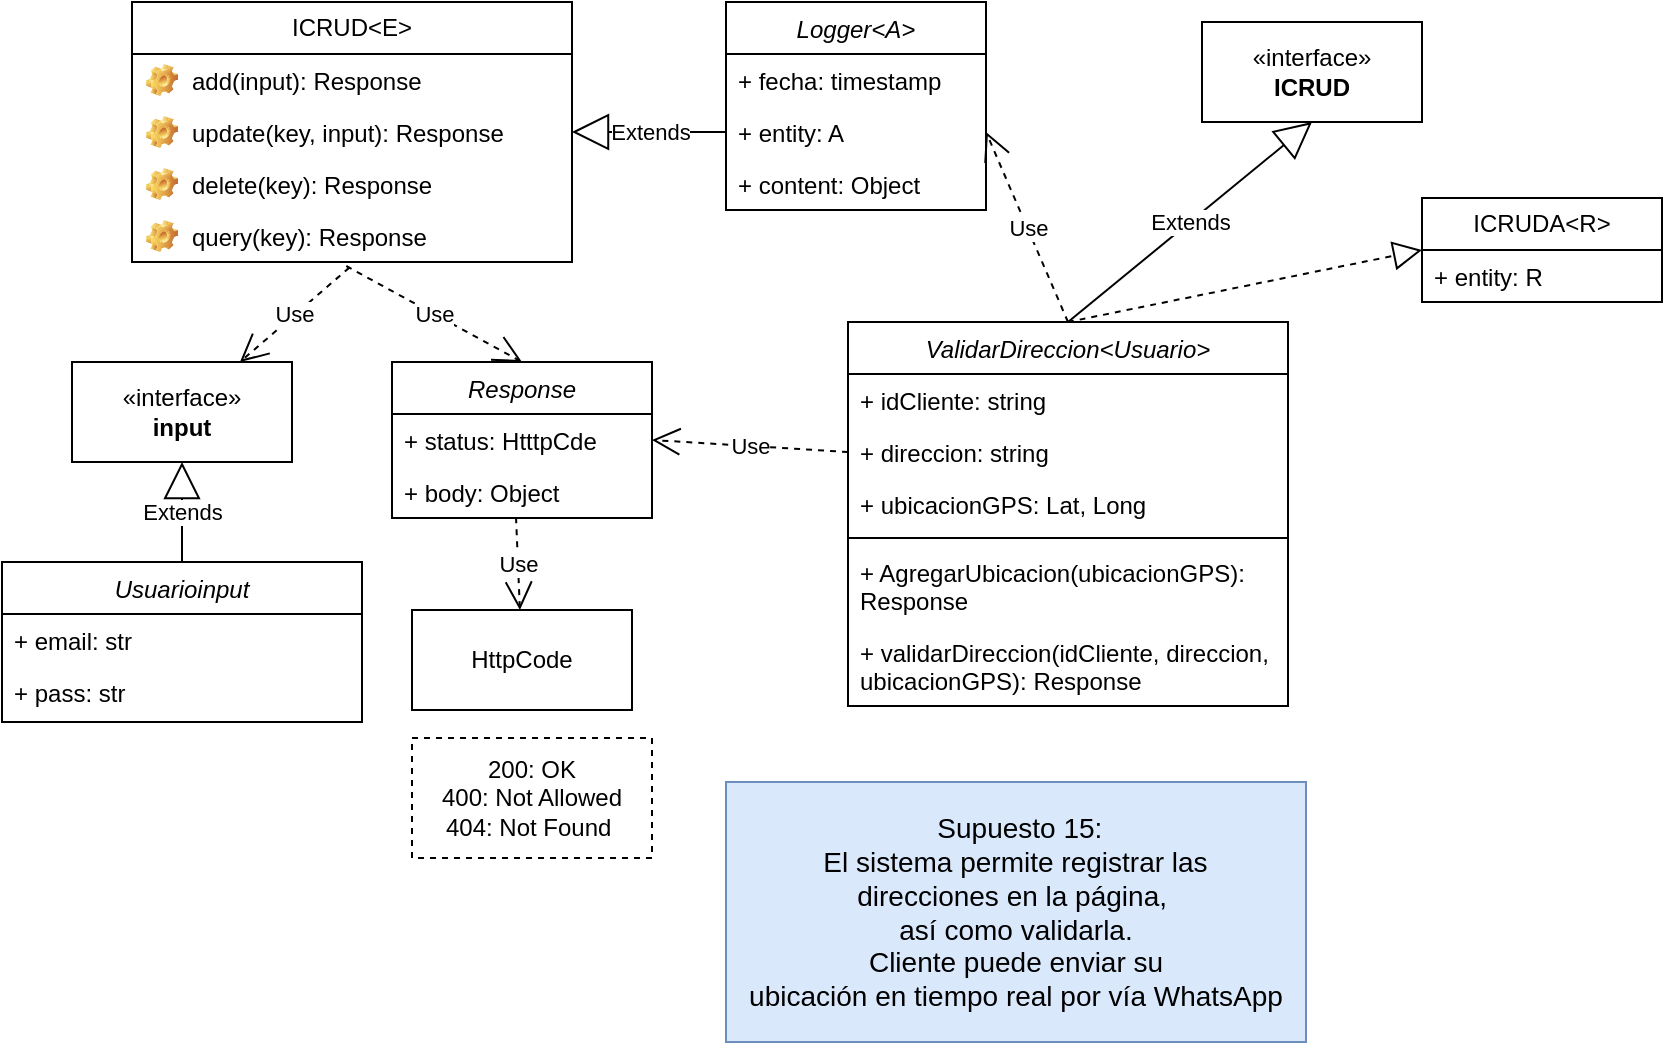 <mxfile version="28.2.7">
  <diagram id="C5RBs43oDa-KdzZeNtuy" name="Page-1">
    <mxGraphModel dx="1426" dy="698" grid="1" gridSize="10" guides="1" tooltips="1" connect="1" arrows="1" fold="1" page="1" pageScale="1" pageWidth="827" pageHeight="1169" math="0" shadow="0">
      <root>
        <mxCell id="WIyWlLk6GJQsqaUBKTNV-0" />
        <mxCell id="WIyWlLk6GJQsqaUBKTNV-1" parent="WIyWlLk6GJQsqaUBKTNV-0" />
        <mxCell id="0H7GHEkQkHHal_toXci7-0" value="&lt;font style=&quot;font-size: 14px;&quot;&gt;&amp;nbsp;Supuesto 15:&lt;/font&gt;&lt;div&gt;&amp;nbsp;&lt;font style=&quot;font-size: 14px;&quot;&gt;El sistema permite registrar las&amp;nbsp;&lt;/font&gt;&lt;/div&gt;&lt;div&gt;&lt;font style=&quot;font-size: 14px;&quot;&gt;direcciones en la página,&amp;nbsp;&lt;/font&gt;&lt;/div&gt;&lt;div&gt;&lt;span style=&quot;background-color: transparent; color: light-dark(rgb(0, 0, 0), rgb(255, 255, 255));&quot;&gt;&lt;font style=&quot;font-size: 14px;&quot;&gt;así como validarla.&lt;/font&gt;&lt;/span&gt;&lt;/div&gt;&lt;div&gt;&lt;font style=&quot;font-size: 14px;&quot;&gt;&amp;nbsp;Cliente puede enviar su&amp;nbsp;&lt;/font&gt;&lt;/div&gt;&lt;div&gt;&lt;font style=&quot;font-size: 14px;&quot;&gt;ubicación en tiempo real&lt;span style=&quot;background-color: transparent; color: light-dark(rgb(0, 0, 0), rgb(255, 255, 255));&quot;&gt;&amp;nbsp;por vía WhatsApp&lt;/span&gt;&lt;/font&gt;&lt;/div&gt;" style="html=1;whiteSpace=wrap;fillColor=#dae8fc;strokeColor=#6c8ebf;" vertex="1" parent="WIyWlLk6GJQsqaUBKTNV-1">
          <mxGeometry x="452" y="600" width="290" height="130" as="geometry" />
        </mxCell>
        <mxCell id="0H7GHEkQkHHal_toXci7-1" value="ValidarDireccion&lt;Usuario&gt;" style="swimlane;fontStyle=2;align=center;verticalAlign=top;childLayout=stackLayout;horizontal=1;startSize=26;horizontalStack=0;resizeParent=1;resizeLast=0;collapsible=1;marginBottom=0;rounded=0;shadow=0;strokeWidth=1;" vertex="1" parent="WIyWlLk6GJQsqaUBKTNV-1">
          <mxGeometry x="513" y="370" width="220" height="192" as="geometry">
            <mxRectangle x="230" y="140" width="160" height="26" as="alternateBounds" />
          </mxGeometry>
        </mxCell>
        <mxCell id="0H7GHEkQkHHal_toXci7-5" value="+ idCliente: string" style="text;strokeColor=none;fillColor=none;align=left;verticalAlign=top;spacingLeft=4;spacingRight=4;overflow=hidden;rotatable=0;points=[[0,0.5],[1,0.5]];portConstraint=eastwest;whiteSpace=wrap;html=1;" vertex="1" parent="0H7GHEkQkHHal_toXci7-1">
          <mxGeometry y="26" width="220" height="26" as="geometry" />
        </mxCell>
        <mxCell id="0H7GHEkQkHHal_toXci7-6" value="+ direccion: string" style="text;strokeColor=none;fillColor=none;align=left;verticalAlign=top;spacingLeft=4;spacingRight=4;overflow=hidden;rotatable=0;points=[[0,0.5],[1,0.5]];portConstraint=eastwest;whiteSpace=wrap;html=1;" vertex="1" parent="0H7GHEkQkHHal_toXci7-1">
          <mxGeometry y="52" width="220" height="26" as="geometry" />
        </mxCell>
        <mxCell id="0H7GHEkQkHHal_toXci7-7" value="+ ubicacionGPS: Lat, Long" style="text;strokeColor=none;fillColor=none;align=left;verticalAlign=top;spacingLeft=4;spacingRight=4;overflow=hidden;rotatable=0;points=[[0,0.5],[1,0.5]];portConstraint=eastwest;whiteSpace=wrap;html=1;" vertex="1" parent="0H7GHEkQkHHal_toXci7-1">
          <mxGeometry y="78" width="220" height="26" as="geometry" />
        </mxCell>
        <mxCell id="0H7GHEkQkHHal_toXci7-8" value="" style="line;html=1;strokeWidth=1;align=left;verticalAlign=middle;spacingTop=-1;spacingLeft=3;spacingRight=3;rotatable=0;labelPosition=right;points=[];portConstraint=eastwest;" vertex="1" parent="0H7GHEkQkHHal_toXci7-1">
          <mxGeometry y="104" width="220" height="8" as="geometry" />
        </mxCell>
        <mxCell id="0H7GHEkQkHHal_toXci7-47" value="+ AgregarUbicacion(ubicacionGPS): Response" style="text;strokeColor=none;fillColor=none;align=left;verticalAlign=top;spacingLeft=4;spacingRight=4;overflow=hidden;rotatable=0;points=[[0,0.5],[1,0.5]];portConstraint=eastwest;whiteSpace=wrap;html=1;" vertex="1" parent="0H7GHEkQkHHal_toXci7-1">
          <mxGeometry y="112" width="220" height="40" as="geometry" />
        </mxCell>
        <mxCell id="0H7GHEkQkHHal_toXci7-9" value="+ validarDireccion(idCliente, direccion, ubicacionGPS): Response" style="text;strokeColor=none;fillColor=none;align=left;verticalAlign=top;spacingLeft=4;spacingRight=4;overflow=hidden;rotatable=0;points=[[0,0.5],[1,0.5]];portConstraint=eastwest;whiteSpace=wrap;html=1;" vertex="1" parent="0H7GHEkQkHHal_toXci7-1">
          <mxGeometry y="152" width="220" height="40" as="geometry" />
        </mxCell>
        <mxCell id="0H7GHEkQkHHal_toXci7-11" value="ICRUD&amp;lt;E&amp;gt;" style="swimlane;fontStyle=0;childLayout=stackLayout;horizontal=1;startSize=26;fillColor=none;horizontalStack=0;resizeParent=1;resizeParentMax=0;resizeLast=0;collapsible=1;marginBottom=0;whiteSpace=wrap;html=1;" vertex="1" parent="WIyWlLk6GJQsqaUBKTNV-1">
          <mxGeometry x="155" y="210" width="220" height="130" as="geometry" />
        </mxCell>
        <mxCell id="0H7GHEkQkHHal_toXci7-12" value="add(input): Response" style="label;fontStyle=0;strokeColor=none;fillColor=none;align=left;verticalAlign=top;overflow=hidden;spacingLeft=28;spacingRight=4;rotatable=0;points=[[0,0.5],[1,0.5]];portConstraint=eastwest;imageWidth=16;imageHeight=16;whiteSpace=wrap;html=1;image=img/clipart/Gear_128x128.png" vertex="1" parent="0H7GHEkQkHHal_toXci7-11">
          <mxGeometry y="26" width="220" height="26" as="geometry" />
        </mxCell>
        <mxCell id="0H7GHEkQkHHal_toXci7-13" value="update(key, input): Response" style="label;fontStyle=0;strokeColor=none;fillColor=none;align=left;verticalAlign=top;overflow=hidden;spacingLeft=28;spacingRight=4;rotatable=0;points=[[0,0.5],[1,0.5]];portConstraint=eastwest;imageWidth=16;imageHeight=16;whiteSpace=wrap;html=1;image=img/clipart/Gear_128x128.png" vertex="1" parent="0H7GHEkQkHHal_toXci7-11">
          <mxGeometry y="52" width="220" height="26" as="geometry" />
        </mxCell>
        <mxCell id="0H7GHEkQkHHal_toXci7-14" value="delete(key): Response" style="label;fontStyle=0;strokeColor=none;fillColor=none;align=left;verticalAlign=top;overflow=hidden;spacingLeft=28;spacingRight=4;rotatable=0;points=[[0,0.5],[1,0.5]];portConstraint=eastwest;imageWidth=16;imageHeight=16;whiteSpace=wrap;html=1;image=img/clipart/Gear_128x128.png" vertex="1" parent="0H7GHEkQkHHal_toXci7-11">
          <mxGeometry y="78" width="220" height="26" as="geometry" />
        </mxCell>
        <mxCell id="0H7GHEkQkHHal_toXci7-15" value="query(key): Response" style="label;fontStyle=0;strokeColor=none;fillColor=none;align=left;verticalAlign=top;overflow=hidden;spacingLeft=28;spacingRight=4;rotatable=0;points=[[0,0.5],[1,0.5]];portConstraint=eastwest;imageWidth=16;imageHeight=16;whiteSpace=wrap;html=1;image=img/clipart/Gear_128x128.png" vertex="1" parent="0H7GHEkQkHHal_toXci7-11">
          <mxGeometry y="104" width="220" height="26" as="geometry" />
        </mxCell>
        <mxCell id="0H7GHEkQkHHal_toXci7-16" value="«interface»&lt;br&gt;&lt;b&gt;input&lt;/b&gt;" style="html=1;whiteSpace=wrap;" vertex="1" parent="WIyWlLk6GJQsqaUBKTNV-1">
          <mxGeometry x="125" y="390" width="110" height="50" as="geometry" />
        </mxCell>
        <mxCell id="0H7GHEkQkHHal_toXci7-17" value="Use" style="endArrow=open;endSize=12;dashed=1;html=1;rounded=0;exitX=0.494;exitY=1.108;exitDx=0;exitDy=0;exitPerimeter=0;" edge="1" parent="WIyWlLk6GJQsqaUBKTNV-1" source="0H7GHEkQkHHal_toXci7-15" target="0H7GHEkQkHHal_toXci7-16">
          <mxGeometry width="160" relative="1" as="geometry">
            <mxPoint x="305" y="440" as="sourcePoint" />
            <mxPoint x="225" y="430" as="targetPoint" />
          </mxGeometry>
        </mxCell>
        <mxCell id="0H7GHEkQkHHal_toXci7-18" value="Usuarioinput" style="swimlane;fontStyle=2;align=center;verticalAlign=top;childLayout=stackLayout;horizontal=1;startSize=26;horizontalStack=0;resizeParent=1;resizeLast=0;collapsible=1;marginBottom=0;rounded=0;shadow=0;strokeWidth=1;" vertex="1" parent="WIyWlLk6GJQsqaUBKTNV-1">
          <mxGeometry x="90" y="490" width="180" height="80" as="geometry">
            <mxRectangle x="230" y="140" width="160" height="26" as="alternateBounds" />
          </mxGeometry>
        </mxCell>
        <mxCell id="0H7GHEkQkHHal_toXci7-19" value="+ email: str" style="text;strokeColor=none;fillColor=none;align=left;verticalAlign=top;spacingLeft=4;spacingRight=4;overflow=hidden;rotatable=0;points=[[0,0.5],[1,0.5]];portConstraint=eastwest;whiteSpace=wrap;html=1;" vertex="1" parent="0H7GHEkQkHHal_toXci7-18">
          <mxGeometry y="26" width="180" height="26" as="geometry" />
        </mxCell>
        <mxCell id="0H7GHEkQkHHal_toXci7-20" value="+ pass: str" style="text;strokeColor=none;fillColor=none;align=left;verticalAlign=top;spacingLeft=4;spacingRight=4;overflow=hidden;rotatable=0;points=[[0,0.5],[1,0.5]];portConstraint=eastwest;whiteSpace=wrap;html=1;" vertex="1" parent="0H7GHEkQkHHal_toXci7-18">
          <mxGeometry y="52" width="180" height="26" as="geometry" />
        </mxCell>
        <mxCell id="0H7GHEkQkHHal_toXci7-21" value="Extends" style="endArrow=block;endSize=16;endFill=0;html=1;rounded=0;exitX=0.5;exitY=0;exitDx=0;exitDy=0;entryX=0.5;entryY=1;entryDx=0;entryDy=0;" edge="1" parent="WIyWlLk6GJQsqaUBKTNV-1" source="0H7GHEkQkHHal_toXci7-18" target="0H7GHEkQkHHal_toXci7-16">
          <mxGeometry width="160" relative="1" as="geometry">
            <mxPoint x="355" y="440" as="sourcePoint" />
            <mxPoint x="515" y="440" as="targetPoint" />
          </mxGeometry>
        </mxCell>
        <mxCell id="0H7GHEkQkHHal_toXci7-22" value="Response" style="swimlane;fontStyle=2;align=center;verticalAlign=top;childLayout=stackLayout;horizontal=1;startSize=26;horizontalStack=0;resizeParent=1;resizeLast=0;collapsible=1;marginBottom=0;rounded=0;shadow=0;strokeWidth=1;" vertex="1" parent="WIyWlLk6GJQsqaUBKTNV-1">
          <mxGeometry x="285" y="390" width="130" height="78" as="geometry">
            <mxRectangle x="230" y="140" width="160" height="26" as="alternateBounds" />
          </mxGeometry>
        </mxCell>
        <mxCell id="0H7GHEkQkHHal_toXci7-23" value="+ status: HtttpCde" style="text;strokeColor=none;fillColor=none;align=left;verticalAlign=top;spacingLeft=4;spacingRight=4;overflow=hidden;rotatable=0;points=[[0,0.5],[1,0.5]];portConstraint=eastwest;whiteSpace=wrap;html=1;" vertex="1" parent="0H7GHEkQkHHal_toXci7-22">
          <mxGeometry y="26" width="130" height="26" as="geometry" />
        </mxCell>
        <mxCell id="0H7GHEkQkHHal_toXci7-24" value="+ body: Object" style="text;strokeColor=none;fillColor=none;align=left;verticalAlign=top;spacingLeft=4;spacingRight=4;overflow=hidden;rotatable=0;points=[[0,0.5],[1,0.5]];portConstraint=eastwest;whiteSpace=wrap;html=1;" vertex="1" parent="0H7GHEkQkHHal_toXci7-22">
          <mxGeometry y="52" width="130" height="26" as="geometry" />
        </mxCell>
        <mxCell id="0H7GHEkQkHHal_toXci7-25" value="Use" style="endArrow=open;endSize=12;dashed=1;html=1;rounded=0;entryX=0.5;entryY=0;entryDx=0;entryDy=0;exitX=0.487;exitY=1.077;exitDx=0;exitDy=0;exitPerimeter=0;" edge="1" parent="WIyWlLk6GJQsqaUBKTNV-1" source="0H7GHEkQkHHal_toXci7-15" target="0H7GHEkQkHHal_toXci7-22">
          <mxGeometry width="160" relative="1" as="geometry">
            <mxPoint x="265" y="350" as="sourcePoint" />
            <mxPoint x="245" y="397" as="targetPoint" />
          </mxGeometry>
        </mxCell>
        <mxCell id="0H7GHEkQkHHal_toXci7-26" value="HttpCode" style="html=1;whiteSpace=wrap;" vertex="1" parent="WIyWlLk6GJQsqaUBKTNV-1">
          <mxGeometry x="295" y="514" width="110" height="50" as="geometry" />
        </mxCell>
        <mxCell id="0H7GHEkQkHHal_toXci7-27" value="Use" style="endArrow=open;endSize=12;dashed=1;html=1;rounded=0;exitX=0.477;exitY=0.985;exitDx=0;exitDy=0;exitPerimeter=0;" edge="1" parent="WIyWlLk6GJQsqaUBKTNV-1" source="0H7GHEkQkHHal_toXci7-24" target="0H7GHEkQkHHal_toXci7-26">
          <mxGeometry width="160" relative="1" as="geometry">
            <mxPoint x="580" y="470" as="sourcePoint" />
            <mxPoint x="525" y="517" as="targetPoint" />
          </mxGeometry>
        </mxCell>
        <mxCell id="0H7GHEkQkHHal_toXci7-28" value="«interface»&lt;br&gt;&lt;b&gt;ICRUD&lt;/b&gt;" style="html=1;whiteSpace=wrap;" vertex="1" parent="WIyWlLk6GJQsqaUBKTNV-1">
          <mxGeometry x="690" y="220" width="110" height="50" as="geometry" />
        </mxCell>
        <mxCell id="0H7GHEkQkHHal_toXci7-29" value="Extends" style="endArrow=block;endSize=16;endFill=0;html=1;rounded=0;exitX=0.5;exitY=0;exitDx=0;exitDy=0;entryX=0.5;entryY=1;entryDx=0;entryDy=0;" edge="1" parent="WIyWlLk6GJQsqaUBKTNV-1" source="0H7GHEkQkHHal_toXci7-1" target="0H7GHEkQkHHal_toXci7-28">
          <mxGeometry width="160" relative="1" as="geometry">
            <mxPoint x="575" y="480" as="sourcePoint" />
            <mxPoint x="575" y="420" as="targetPoint" />
            <Array as="points" />
          </mxGeometry>
        </mxCell>
        <mxCell id="0H7GHEkQkHHal_toXci7-30" value="Use" style="endArrow=open;endSize=12;dashed=1;html=1;rounded=0;entryX=1;entryY=0.5;entryDx=0;entryDy=0;exitX=0;exitY=0.5;exitDx=0;exitDy=0;" edge="1" parent="WIyWlLk6GJQsqaUBKTNV-1" source="0H7GHEkQkHHal_toXci7-6" target="0H7GHEkQkHHal_toXci7-23">
          <mxGeometry width="160" relative="1" as="geometry">
            <mxPoint x="510" y="435" as="sourcePoint" />
            <mxPoint x="573" y="518" as="targetPoint" />
          </mxGeometry>
        </mxCell>
        <mxCell id="0H7GHEkQkHHal_toXci7-31" value="200: OK&lt;div&gt;400: Not Allowed&lt;/div&gt;&lt;div&gt;&lt;div&gt;404: Not Found&amp;nbsp;&lt;/div&gt;&lt;/div&gt;" style="html=1;whiteSpace=wrap;dashed=1;" vertex="1" parent="WIyWlLk6GJQsqaUBKTNV-1">
          <mxGeometry x="295" y="578" width="120" height="60" as="geometry" />
        </mxCell>
        <mxCell id="0H7GHEkQkHHal_toXci7-32" value="Logger&lt;A&gt;" style="swimlane;fontStyle=2;align=center;verticalAlign=top;childLayout=stackLayout;horizontal=1;startSize=26;horizontalStack=0;resizeParent=1;resizeLast=0;collapsible=1;marginBottom=0;rounded=0;shadow=0;strokeWidth=1;" vertex="1" parent="WIyWlLk6GJQsqaUBKTNV-1">
          <mxGeometry x="452" y="210" width="130" height="104" as="geometry">
            <mxRectangle x="230" y="140" width="160" height="26" as="alternateBounds" />
          </mxGeometry>
        </mxCell>
        <mxCell id="0H7GHEkQkHHal_toXci7-33" value="+ fecha: timestamp" style="text;strokeColor=none;fillColor=none;align=left;verticalAlign=top;spacingLeft=4;spacingRight=4;overflow=hidden;rotatable=0;points=[[0,0.5],[1,0.5]];portConstraint=eastwest;whiteSpace=wrap;html=1;" vertex="1" parent="0H7GHEkQkHHal_toXci7-32">
          <mxGeometry y="26" width="130" height="26" as="geometry" />
        </mxCell>
        <mxCell id="0H7GHEkQkHHal_toXci7-34" value="+ entity: A" style="text;strokeColor=none;fillColor=none;align=left;verticalAlign=top;spacingLeft=4;spacingRight=4;overflow=hidden;rotatable=0;points=[[0,0.5],[1,0.5]];portConstraint=eastwest;whiteSpace=wrap;html=1;" vertex="1" parent="0H7GHEkQkHHal_toXci7-32">
          <mxGeometry y="52" width="130" height="26" as="geometry" />
        </mxCell>
        <mxCell id="0H7GHEkQkHHal_toXci7-35" value="+ content: Object" style="text;strokeColor=none;fillColor=none;align=left;verticalAlign=top;spacingLeft=4;spacingRight=4;overflow=hidden;rotatable=0;points=[[0,0.5],[1,0.5]];portConstraint=eastwest;whiteSpace=wrap;html=1;" vertex="1" parent="0H7GHEkQkHHal_toXci7-32">
          <mxGeometry y="78" width="130" height="26" as="geometry" />
        </mxCell>
        <mxCell id="0H7GHEkQkHHal_toXci7-36" value="Extends" style="endArrow=block;endSize=16;endFill=0;html=1;rounded=0;exitX=0;exitY=0.5;exitDx=0;exitDy=0;" edge="1" parent="WIyWlLk6GJQsqaUBKTNV-1" source="0H7GHEkQkHHal_toXci7-34">
          <mxGeometry width="160" relative="1" as="geometry">
            <mxPoint x="395" y="454" as="sourcePoint" />
            <mxPoint x="375" y="275" as="targetPoint" />
          </mxGeometry>
        </mxCell>
        <mxCell id="0H7GHEkQkHHal_toXci7-37" value="Use" style="endArrow=open;endSize=12;dashed=1;html=1;rounded=0;entryX=1;entryY=0.5;entryDx=0;entryDy=0;exitX=0.5;exitY=0;exitDx=0;exitDy=0;" edge="1" parent="WIyWlLk6GJQsqaUBKTNV-1" source="0H7GHEkQkHHal_toXci7-1" target="0H7GHEkQkHHal_toXci7-34">
          <mxGeometry width="160" relative="1" as="geometry">
            <mxPoint x="698" y="390" as="sourcePoint" />
            <mxPoint x="485" y="410" as="targetPoint" />
          </mxGeometry>
        </mxCell>
        <mxCell id="0H7GHEkQkHHal_toXci7-38" value="ICRUDA&amp;lt;R&amp;gt;" style="swimlane;fontStyle=0;childLayout=stackLayout;horizontal=1;startSize=26;fillColor=none;horizontalStack=0;resizeParent=1;resizeParentMax=0;resizeLast=0;collapsible=1;marginBottom=0;whiteSpace=wrap;html=1;" vertex="1" parent="WIyWlLk6GJQsqaUBKTNV-1">
          <mxGeometry x="800" y="308" width="120" height="52" as="geometry" />
        </mxCell>
        <mxCell id="0H7GHEkQkHHal_toXci7-39" value="+ entity: R" style="text;strokeColor=none;fillColor=none;align=left;verticalAlign=top;spacingLeft=4;spacingRight=4;overflow=hidden;rotatable=0;points=[[0,0.5],[1,0.5]];portConstraint=eastwest;whiteSpace=wrap;html=1;" vertex="1" parent="0H7GHEkQkHHal_toXci7-38">
          <mxGeometry y="26" width="120" height="26" as="geometry" />
        </mxCell>
        <mxCell id="0H7GHEkQkHHal_toXci7-40" value="" style="endArrow=block;dashed=1;endFill=0;endSize=12;html=1;rounded=0;fontSize=12;curved=1;entryX=0;entryY=0.5;entryDx=0;entryDy=0;exitX=0.5;exitY=0;exitDx=0;exitDy=0;" edge="1" parent="WIyWlLk6GJQsqaUBKTNV-1" source="0H7GHEkQkHHal_toXci7-1" target="0H7GHEkQkHHal_toXci7-38">
          <mxGeometry width="160" relative="1" as="geometry">
            <mxPoint x="730" y="240" as="sourcePoint" />
            <mxPoint x="870" y="288" as="targetPoint" />
          </mxGeometry>
        </mxCell>
      </root>
    </mxGraphModel>
  </diagram>
</mxfile>
